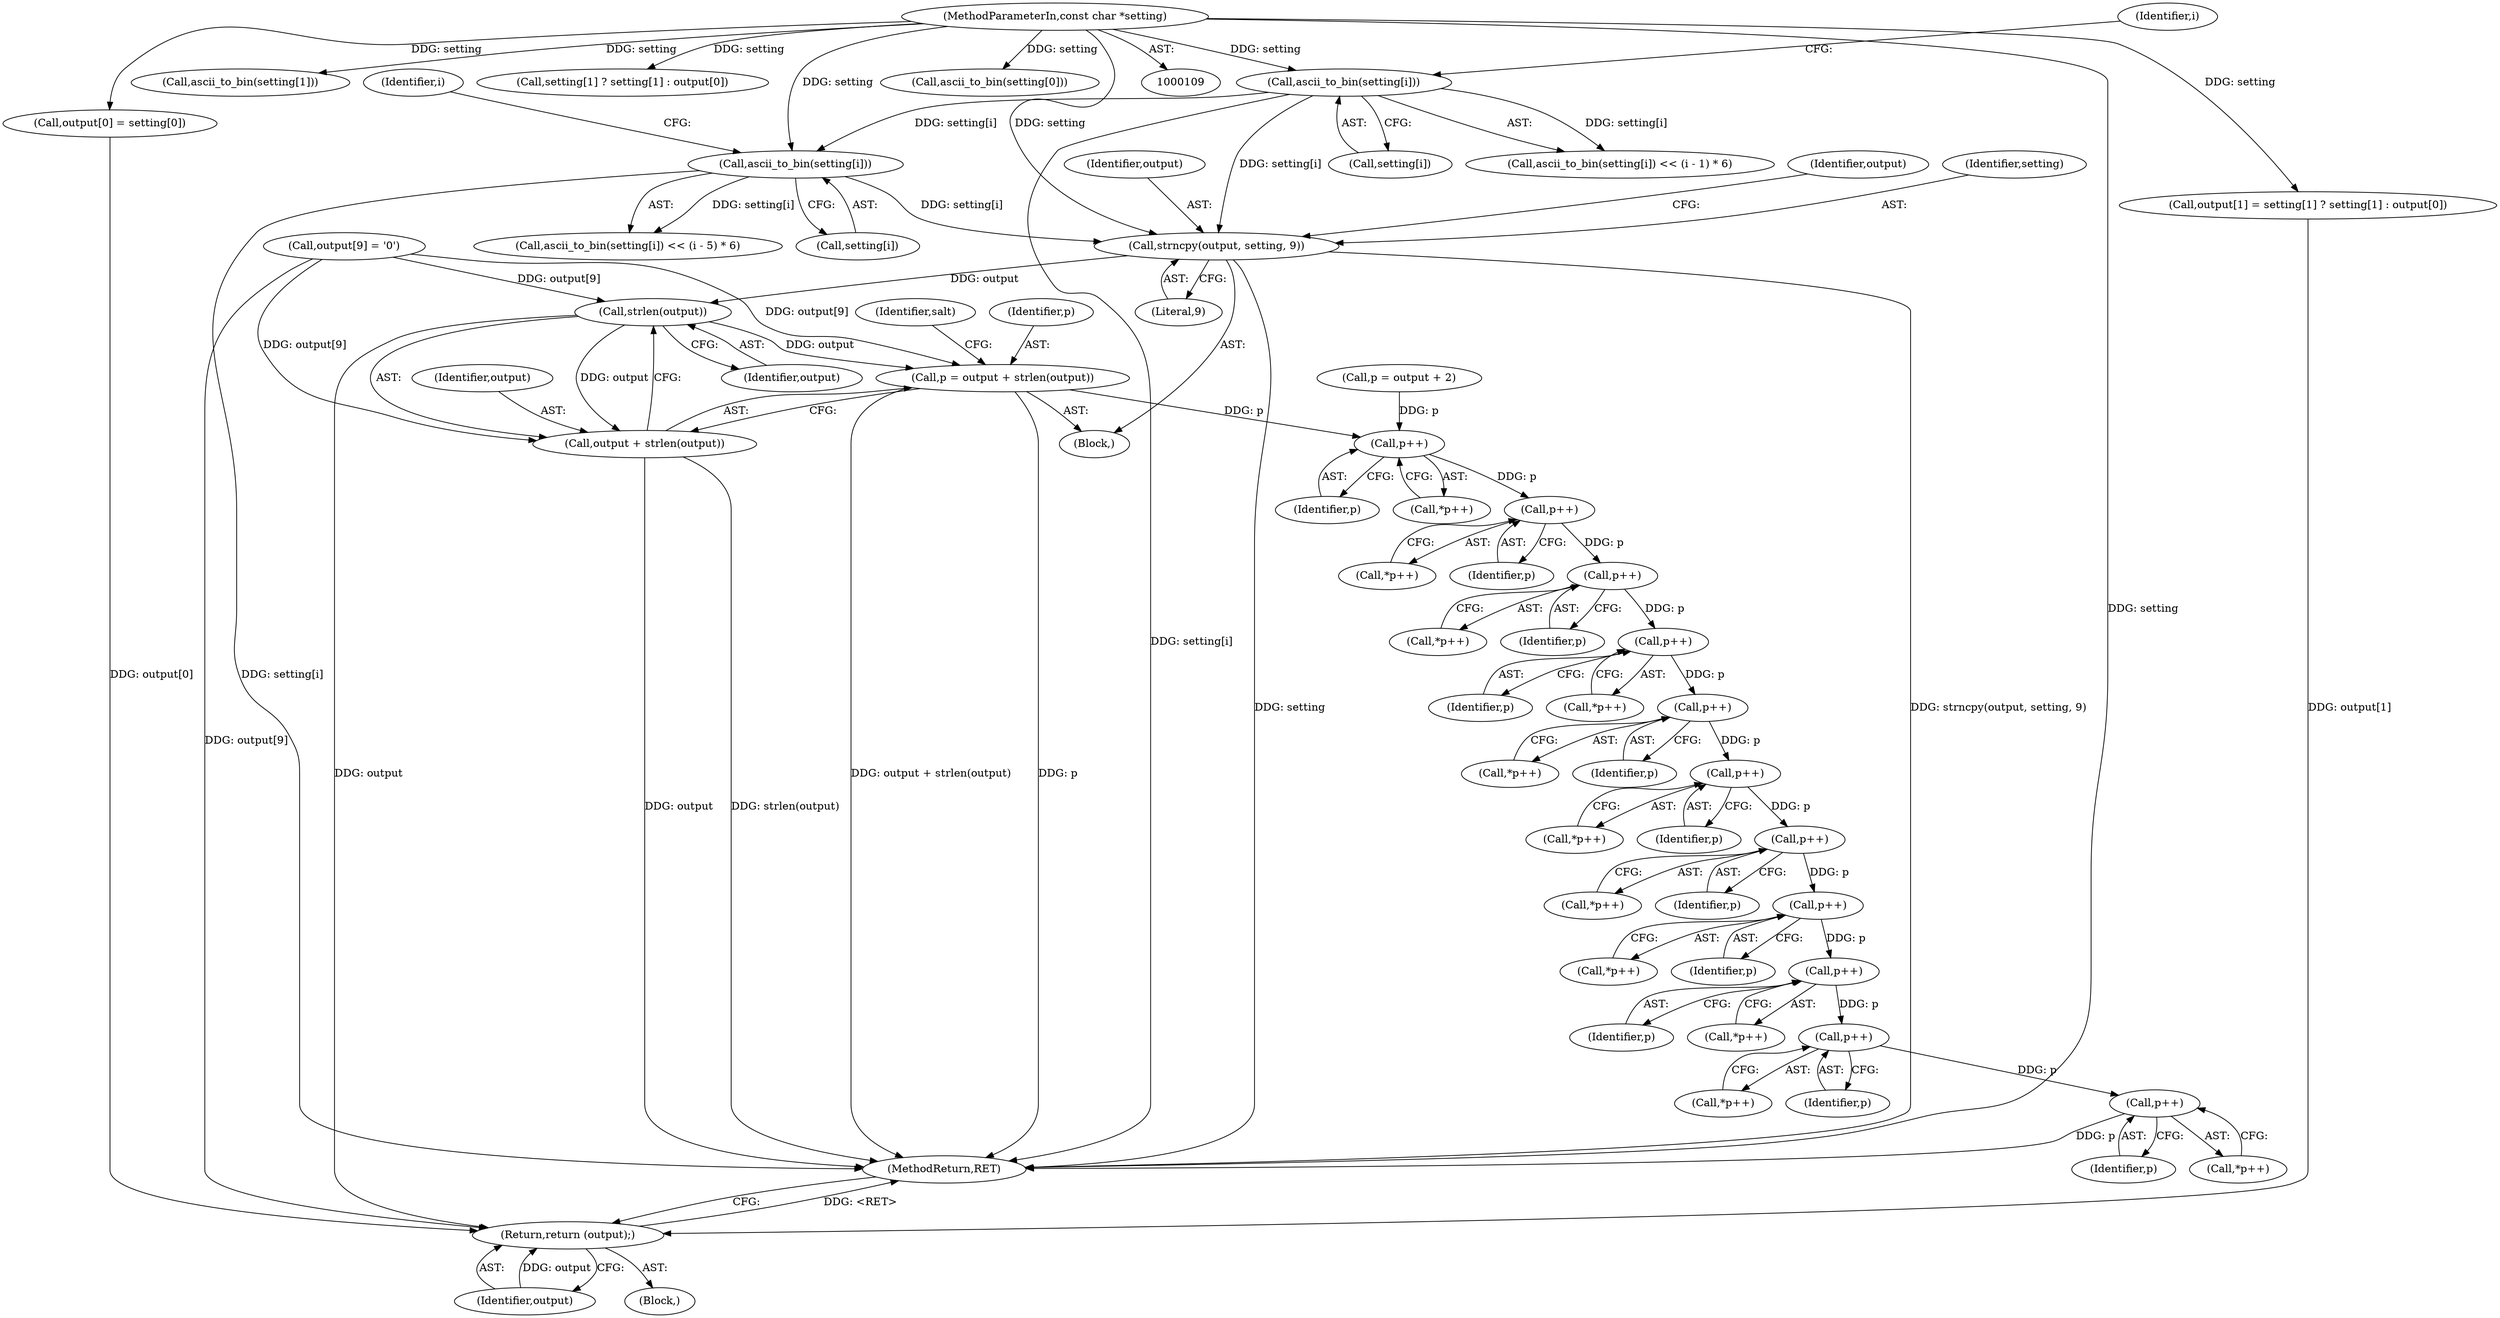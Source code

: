 digraph "0_postgresql_932ded2ed51e8333852e370c7a6dad75d9f236f9@API" {
"1000265" [label="(Call,strncpy(output, setting, 9))"];
"1000208" [label="(Call,ascii_to_bin(setting[i]))"];
"1000183" [label="(Call,ascii_to_bin(setting[i]))"];
"1000111" [label="(MethodParameterIn,const char *setting)"];
"1000278" [label="(Call,strlen(output))"];
"1000274" [label="(Call,p = output + strlen(output))"];
"1000344" [label="(Call,p++)"];
"1000355" [label="(Call,p++)"];
"1000366" [label="(Call,p++)"];
"1000377" [label="(Call,p++)"];
"1000397" [label="(Call,p++)"];
"1000408" [label="(Call,p++)"];
"1000419" [label="(Call,p++)"];
"1000430" [label="(Call,p++)"];
"1000444" [label="(Call,p++)"];
"1000455" [label="(Call,p++)"];
"1000466" [label="(Call,p++)"];
"1000276" [label="(Call,output + strlen(output))"];
"1000477" [label="(Return,return (output);)"];
"1000478" [label="(Identifier,output)"];
"1000275" [label="(Identifier,p)"];
"1000398" [label="(Identifier,p)"];
"1000356" [label="(Identifier,p)"];
"1000183" [label="(Call,ascii_to_bin(setting[i]))"];
"1000343" [label="(Call,*p++)"];
"1000366" [label="(Call,p++)"];
"1000397" [label="(Call,p++)"];
"1000444" [label="(Call,p++)"];
"1000367" [label="(Identifier,p)"];
"1000443" [label="(Call,*p++)"];
"1000182" [label="(Call,ascii_to_bin(setting[i]) << (i - 1) * 6)"];
"1000354" [label="(Call,*p++)"];
"1000431" [label="(Identifier,p)"];
"1000465" [label="(Call,*p++)"];
"1000289" [label="(Call,ascii_to_bin(setting[1]))"];
"1000376" [label="(Call,*p++)"];
"1000274" [label="(Call,p = output + strlen(output))"];
"1000409" [label="(Identifier,p)"];
"1000430" [label="(Call,p++)"];
"1000365" [label="(Call,*p++)"];
"1000271" [label="(Identifier,output)"];
"1000279" [label="(Identifier,output)"];
"1000269" [label="(Call,output[9] = '\0')"];
"1000112" [label="(Block,)"];
"1000419" [label="(Call,p++)"];
"1000267" [label="(Identifier,setting)"];
"1000298" [label="(Call,output[0] = setting[0])"];
"1000265" [label="(Call,strncpy(output, setting, 9))"];
"1000355" [label="(Call,p++)"];
"1000456" [label="(Identifier,p)"];
"1000189" [label="(Identifier,i)"];
"1000214" [label="(Identifier,i)"];
"1000209" [label="(Call,setting[i])"];
"1000407" [label="(Call,*p++)"];
"1000207" [label="(Call,ascii_to_bin(setting[i]) << (i - 5) * 6)"];
"1000454" [label="(Call,*p++)"];
"1000277" [label="(Identifier,output)"];
"1000319" [label="(Call,p = output + 2)"];
"1000345" [label="(Identifier,p)"];
"1000477" [label="(Return,return (output);)"];
"1000344" [label="(Call,p++)"];
"1000377" [label="(Call,p++)"];
"1000466" [label="(Call,p++)"];
"1000309" [label="(Call,setting[1] ? setting[1] : output[0])"];
"1000184" [label="(Call,setting[i])"];
"1000396" [label="(Call,*p++)"];
"1000420" [label="(Identifier,p)"];
"1000467" [label="(Identifier,p)"];
"1000408" [label="(Call,p++)"];
"1000325" [label="(Identifier,salt)"];
"1000418" [label="(Call,*p++)"];
"1000445" [label="(Identifier,p)"];
"1000378" [label="(Identifier,p)"];
"1000278" [label="(Call,strlen(output))"];
"1000276" [label="(Call,output + strlen(output))"];
"1000455" [label="(Call,p++)"];
"1000479" [label="(MethodReturn,RET)"];
"1000266" [label="(Identifier,output)"];
"1000208" [label="(Call,ascii_to_bin(setting[i]))"];
"1000294" [label="(Call,ascii_to_bin(setting[0]))"];
"1000429" [label="(Call,*p++)"];
"1000268" [label="(Literal,9)"];
"1000305" [label="(Call,output[1] = setting[1] ? setting[1] : output[0])"];
"1000111" [label="(MethodParameterIn,const char *setting)"];
"1000166" [label="(Block,)"];
"1000265" -> "1000166"  [label="AST: "];
"1000265" -> "1000268"  [label="CFG: "];
"1000266" -> "1000265"  [label="AST: "];
"1000267" -> "1000265"  [label="AST: "];
"1000268" -> "1000265"  [label="AST: "];
"1000271" -> "1000265"  [label="CFG: "];
"1000265" -> "1000479"  [label="DDG: strncpy(output, setting, 9)"];
"1000265" -> "1000479"  [label="DDG: setting"];
"1000208" -> "1000265"  [label="DDG: setting[i]"];
"1000183" -> "1000265"  [label="DDG: setting[i]"];
"1000111" -> "1000265"  [label="DDG: setting"];
"1000265" -> "1000278"  [label="DDG: output"];
"1000208" -> "1000207"  [label="AST: "];
"1000208" -> "1000209"  [label="CFG: "];
"1000209" -> "1000208"  [label="AST: "];
"1000214" -> "1000208"  [label="CFG: "];
"1000208" -> "1000479"  [label="DDG: setting[i]"];
"1000208" -> "1000207"  [label="DDG: setting[i]"];
"1000183" -> "1000208"  [label="DDG: setting[i]"];
"1000111" -> "1000208"  [label="DDG: setting"];
"1000183" -> "1000182"  [label="AST: "];
"1000183" -> "1000184"  [label="CFG: "];
"1000184" -> "1000183"  [label="AST: "];
"1000189" -> "1000183"  [label="CFG: "];
"1000183" -> "1000479"  [label="DDG: setting[i]"];
"1000183" -> "1000182"  [label="DDG: setting[i]"];
"1000111" -> "1000183"  [label="DDG: setting"];
"1000111" -> "1000109"  [label="AST: "];
"1000111" -> "1000479"  [label="DDG: setting"];
"1000111" -> "1000289"  [label="DDG: setting"];
"1000111" -> "1000294"  [label="DDG: setting"];
"1000111" -> "1000298"  [label="DDG: setting"];
"1000111" -> "1000305"  [label="DDG: setting"];
"1000111" -> "1000309"  [label="DDG: setting"];
"1000278" -> "1000276"  [label="AST: "];
"1000278" -> "1000279"  [label="CFG: "];
"1000279" -> "1000278"  [label="AST: "];
"1000276" -> "1000278"  [label="CFG: "];
"1000278" -> "1000274"  [label="DDG: output"];
"1000278" -> "1000276"  [label="DDG: output"];
"1000269" -> "1000278"  [label="DDG: output[9]"];
"1000278" -> "1000477"  [label="DDG: output"];
"1000274" -> "1000166"  [label="AST: "];
"1000274" -> "1000276"  [label="CFG: "];
"1000275" -> "1000274"  [label="AST: "];
"1000276" -> "1000274"  [label="AST: "];
"1000325" -> "1000274"  [label="CFG: "];
"1000274" -> "1000479"  [label="DDG: p"];
"1000274" -> "1000479"  [label="DDG: output + strlen(output)"];
"1000269" -> "1000274"  [label="DDG: output[9]"];
"1000274" -> "1000344"  [label="DDG: p"];
"1000344" -> "1000343"  [label="AST: "];
"1000344" -> "1000345"  [label="CFG: "];
"1000345" -> "1000344"  [label="AST: "];
"1000343" -> "1000344"  [label="CFG: "];
"1000319" -> "1000344"  [label="DDG: p"];
"1000344" -> "1000355"  [label="DDG: p"];
"1000355" -> "1000354"  [label="AST: "];
"1000355" -> "1000356"  [label="CFG: "];
"1000356" -> "1000355"  [label="AST: "];
"1000354" -> "1000355"  [label="CFG: "];
"1000355" -> "1000366"  [label="DDG: p"];
"1000366" -> "1000365"  [label="AST: "];
"1000366" -> "1000367"  [label="CFG: "];
"1000367" -> "1000366"  [label="AST: "];
"1000365" -> "1000366"  [label="CFG: "];
"1000366" -> "1000377"  [label="DDG: p"];
"1000377" -> "1000376"  [label="AST: "];
"1000377" -> "1000378"  [label="CFG: "];
"1000378" -> "1000377"  [label="AST: "];
"1000376" -> "1000377"  [label="CFG: "];
"1000377" -> "1000397"  [label="DDG: p"];
"1000397" -> "1000396"  [label="AST: "];
"1000397" -> "1000398"  [label="CFG: "];
"1000398" -> "1000397"  [label="AST: "];
"1000396" -> "1000397"  [label="CFG: "];
"1000397" -> "1000408"  [label="DDG: p"];
"1000408" -> "1000407"  [label="AST: "];
"1000408" -> "1000409"  [label="CFG: "];
"1000409" -> "1000408"  [label="AST: "];
"1000407" -> "1000408"  [label="CFG: "];
"1000408" -> "1000419"  [label="DDG: p"];
"1000419" -> "1000418"  [label="AST: "];
"1000419" -> "1000420"  [label="CFG: "];
"1000420" -> "1000419"  [label="AST: "];
"1000418" -> "1000419"  [label="CFG: "];
"1000419" -> "1000430"  [label="DDG: p"];
"1000430" -> "1000429"  [label="AST: "];
"1000430" -> "1000431"  [label="CFG: "];
"1000431" -> "1000430"  [label="AST: "];
"1000429" -> "1000430"  [label="CFG: "];
"1000430" -> "1000444"  [label="DDG: p"];
"1000444" -> "1000443"  [label="AST: "];
"1000444" -> "1000445"  [label="CFG: "];
"1000445" -> "1000444"  [label="AST: "];
"1000443" -> "1000444"  [label="CFG: "];
"1000444" -> "1000455"  [label="DDG: p"];
"1000455" -> "1000454"  [label="AST: "];
"1000455" -> "1000456"  [label="CFG: "];
"1000456" -> "1000455"  [label="AST: "];
"1000454" -> "1000455"  [label="CFG: "];
"1000455" -> "1000466"  [label="DDG: p"];
"1000466" -> "1000465"  [label="AST: "];
"1000466" -> "1000467"  [label="CFG: "];
"1000467" -> "1000466"  [label="AST: "];
"1000465" -> "1000466"  [label="CFG: "];
"1000466" -> "1000479"  [label="DDG: p"];
"1000277" -> "1000276"  [label="AST: "];
"1000276" -> "1000479"  [label="DDG: strlen(output)"];
"1000276" -> "1000479"  [label="DDG: output"];
"1000269" -> "1000276"  [label="DDG: output[9]"];
"1000477" -> "1000112"  [label="AST: "];
"1000477" -> "1000478"  [label="CFG: "];
"1000478" -> "1000477"  [label="AST: "];
"1000479" -> "1000477"  [label="CFG: "];
"1000477" -> "1000479"  [label="DDG: <RET>"];
"1000478" -> "1000477"  [label="DDG: output"];
"1000305" -> "1000477"  [label="DDG: output[1]"];
"1000269" -> "1000477"  [label="DDG: output[9]"];
"1000298" -> "1000477"  [label="DDG: output[0]"];
}
